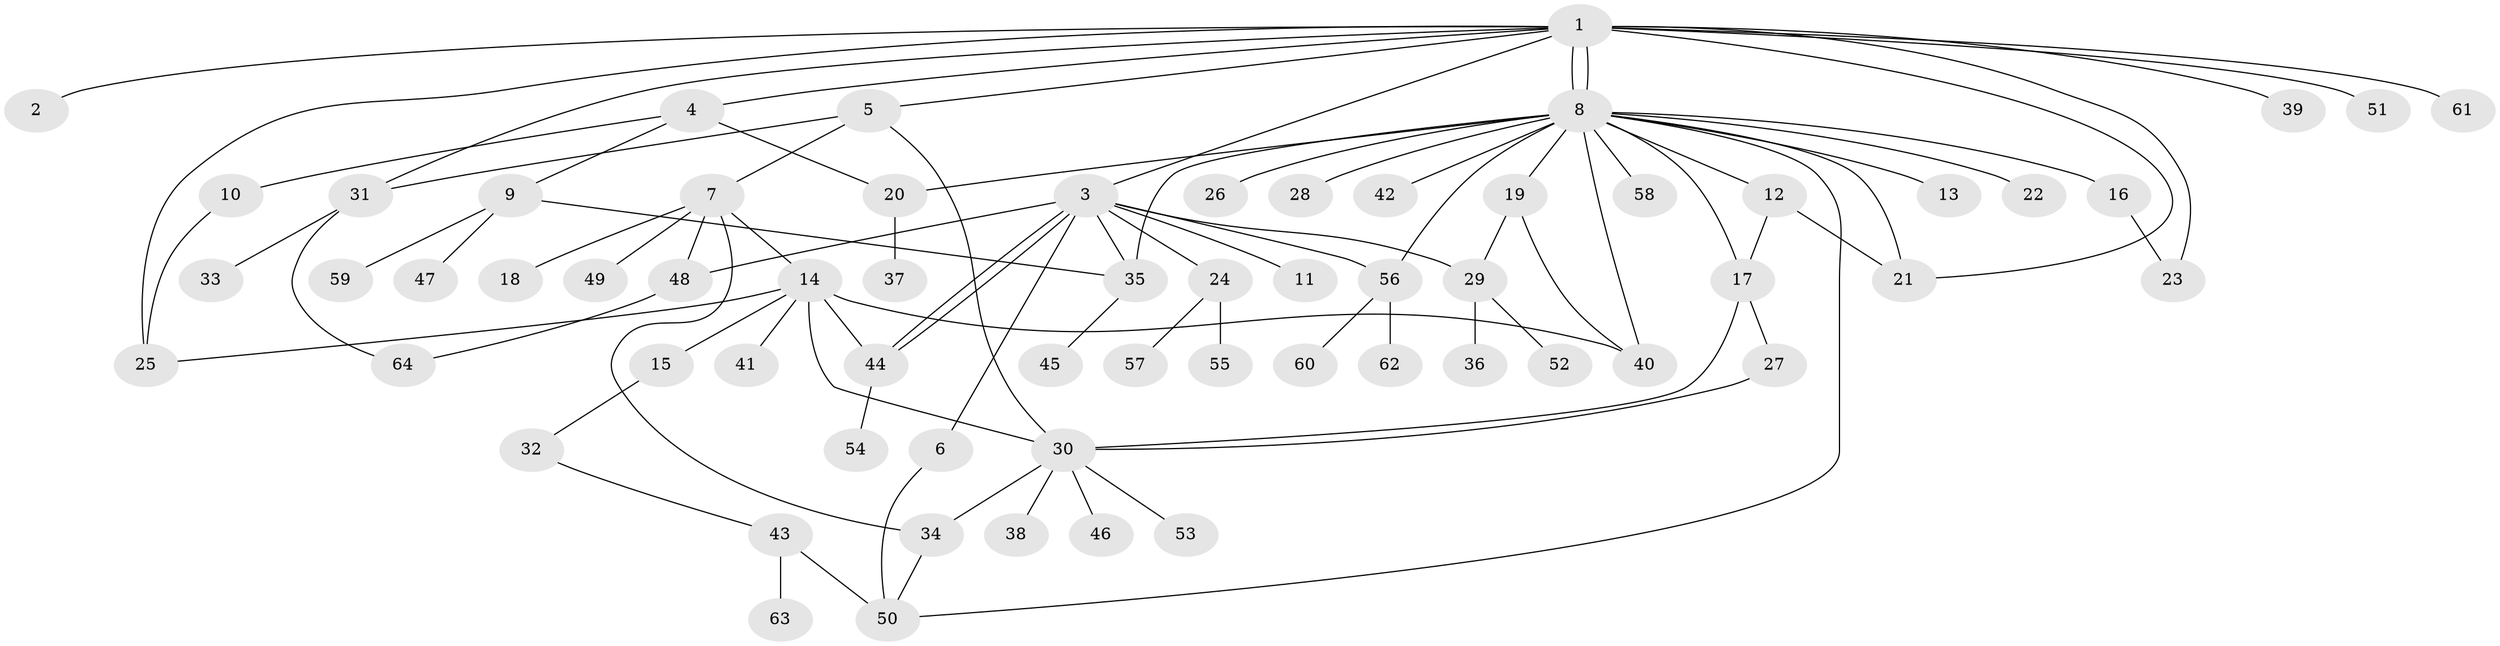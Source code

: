 // coarse degree distribution, {12: 0.022222222222222223, 10: 0.022222222222222223, 4: 0.06666666666666667, 5: 0.022222222222222223, 19: 0.022222222222222223, 3: 0.26666666666666666, 1: 0.4444444444444444, 8: 0.022222222222222223, 2: 0.08888888888888889, 6: 0.022222222222222223}
// Generated by graph-tools (version 1.1) at 2025/41/03/06/25 10:41:50]
// undirected, 64 vertices, 89 edges
graph export_dot {
graph [start="1"]
  node [color=gray90,style=filled];
  1;
  2;
  3;
  4;
  5;
  6;
  7;
  8;
  9;
  10;
  11;
  12;
  13;
  14;
  15;
  16;
  17;
  18;
  19;
  20;
  21;
  22;
  23;
  24;
  25;
  26;
  27;
  28;
  29;
  30;
  31;
  32;
  33;
  34;
  35;
  36;
  37;
  38;
  39;
  40;
  41;
  42;
  43;
  44;
  45;
  46;
  47;
  48;
  49;
  50;
  51;
  52;
  53;
  54;
  55;
  56;
  57;
  58;
  59;
  60;
  61;
  62;
  63;
  64;
  1 -- 2;
  1 -- 3;
  1 -- 4;
  1 -- 5;
  1 -- 8;
  1 -- 8;
  1 -- 21;
  1 -- 23;
  1 -- 25;
  1 -- 31;
  1 -- 39;
  1 -- 51;
  1 -- 61;
  3 -- 6;
  3 -- 11;
  3 -- 24;
  3 -- 29;
  3 -- 35;
  3 -- 44;
  3 -- 44;
  3 -- 48;
  3 -- 56;
  4 -- 9;
  4 -- 10;
  4 -- 20;
  5 -- 7;
  5 -- 30;
  5 -- 31;
  6 -- 50;
  7 -- 14;
  7 -- 18;
  7 -- 34;
  7 -- 48;
  7 -- 49;
  8 -- 12;
  8 -- 13;
  8 -- 16;
  8 -- 17;
  8 -- 19;
  8 -- 20;
  8 -- 21;
  8 -- 22;
  8 -- 26;
  8 -- 28;
  8 -- 35;
  8 -- 40;
  8 -- 42;
  8 -- 50;
  8 -- 56;
  8 -- 58;
  9 -- 35;
  9 -- 47;
  9 -- 59;
  10 -- 25;
  12 -- 17;
  12 -- 21;
  14 -- 15;
  14 -- 25;
  14 -- 30;
  14 -- 40;
  14 -- 41;
  14 -- 44;
  15 -- 32;
  16 -- 23;
  17 -- 27;
  17 -- 30;
  19 -- 29;
  19 -- 40;
  20 -- 37;
  24 -- 55;
  24 -- 57;
  27 -- 30;
  29 -- 36;
  29 -- 52;
  30 -- 34;
  30 -- 38;
  30 -- 46;
  30 -- 53;
  31 -- 33;
  31 -- 64;
  32 -- 43;
  34 -- 50;
  35 -- 45;
  43 -- 50;
  43 -- 63;
  44 -- 54;
  48 -- 64;
  56 -- 60;
  56 -- 62;
}
